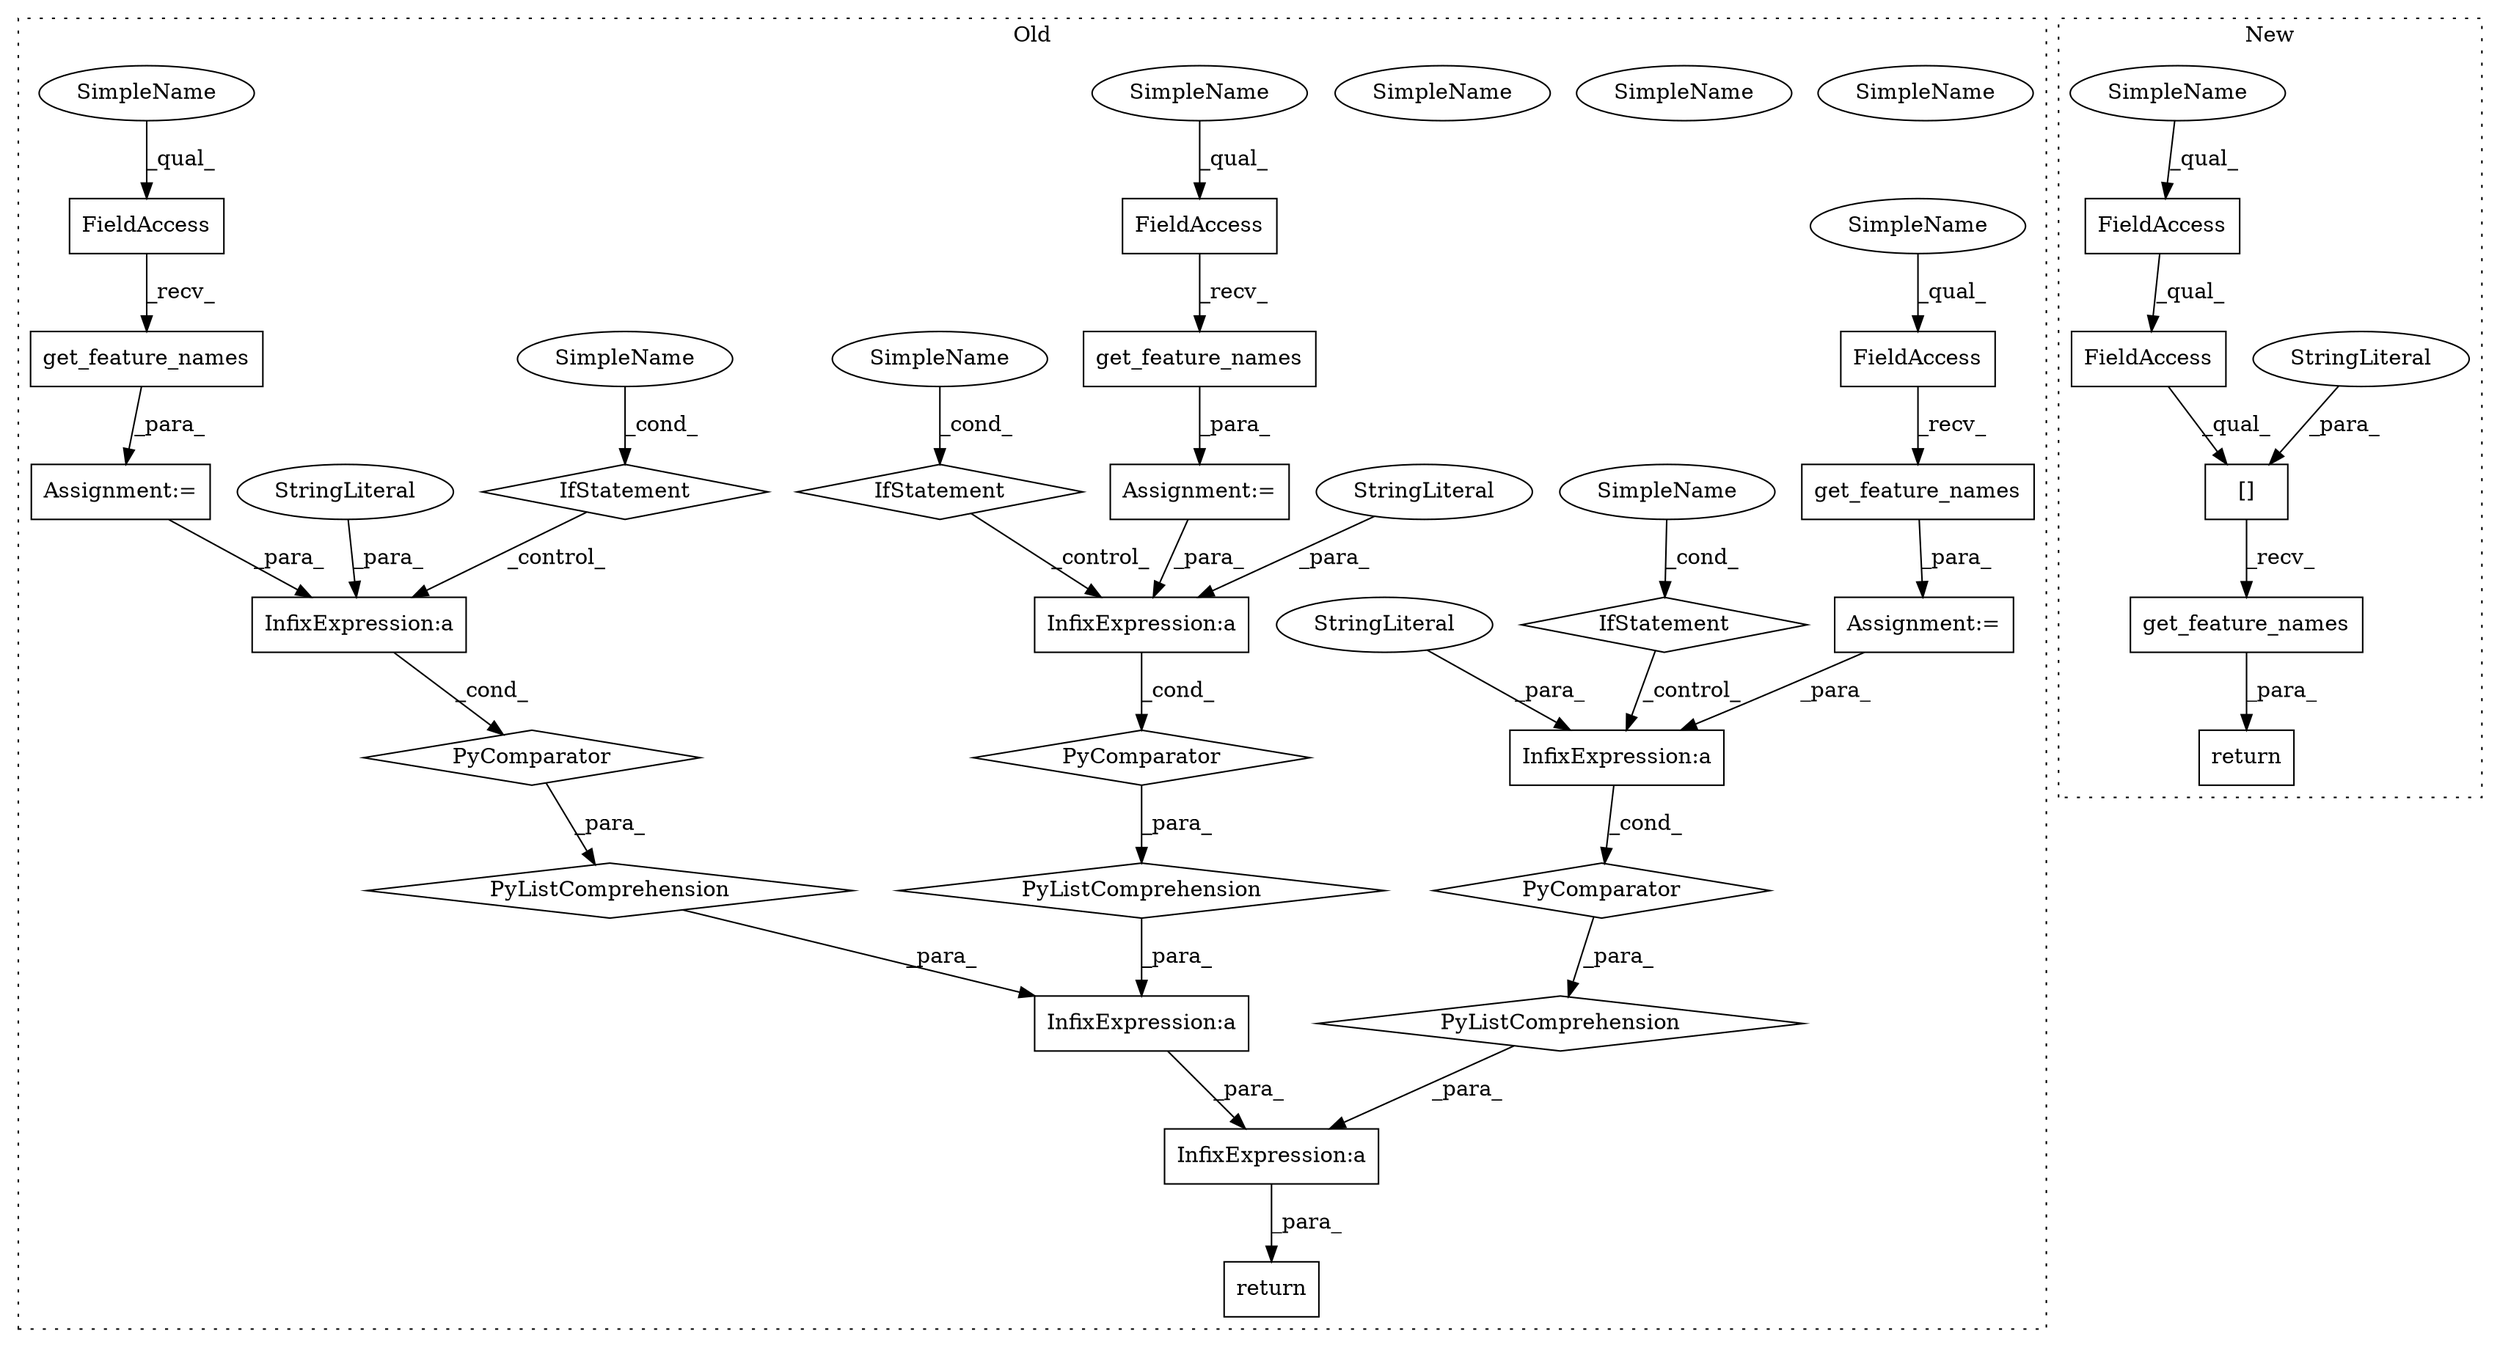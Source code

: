 digraph G {
subgraph cluster0 {
1 [label="PyComparator" a="113" s="3082" l="60" shape="diamond"];
3 [label="PyListComprehension" a="109" s="3007" l="143" shape="diamond"];
4 [label="Assignment:=" a="7" s="3082" l="60" shape="box"];
5 [label="InfixExpression:a" a="27" s="3145" l="14" shape="box"];
6 [label="PyListComprehension" a="109" s="2858" l="141" shape="diamond"];
7 [label="PyComparator" a="113" s="2932" l="59" shape="diamond"];
8 [label="Assignment:=" a="7" s="2932" l="59" shape="box"];
9 [label="InfixExpression:a" a="27" s="2866" l="3" shape="box"];
10 [label="InfixExpression:a" a="27" s="3016" l="3" shape="box"];
12 [label="get_feature_names" a="32" s="3114" l="19" shape="box"];
13 [label="FieldAccess" a="22" s="3092" l="21" shape="box"];
14 [label="get_feature_names" a="32" s="2963" l="19" shape="box"];
17 [label="FieldAccess" a="22" s="2942" l="20" shape="box"];
18 [label="SimpleName" a="42" s="3137" l="5" shape="ellipse"];
19 [label="IfStatement" a="25" s="3082" l="60" shape="diamond"];
20 [label="SimpleName" a="42" s="2986" l="5" shape="ellipse"];
21 [label="IfStatement" a="25" s="2932" l="59" shape="diamond"];
23 [label="StringLiteral" a="45" s="3008" l="8" shape="ellipse"];
24 [label="StringLiteral" a="45" s="2859" l="7" shape="ellipse"];
26 [label="return" a="41" s="2838" l="7" shape="box"];
27 [label="InfixExpression:a" a="27" s="2999" l="8" shape="box"];
28 [label="PyComparator" a="113" s="3237" l="63" shape="diamond"];
29 [label="InfixExpression:a" a="27" s="3171" l="3" shape="box"];
30 [label="get_feature_names" a="32" s="3272" l="19" shape="box"];
31 [label="FieldAccess" a="22" s="3247" l="24" shape="box"];
32 [label="SimpleName" a="42" s="3295" l="5" shape="ellipse"];
33 [label="IfStatement" a="25" s="3237" l="63" shape="diamond"];
34 [label="Assignment:=" a="7" s="3237" l="63" shape="box"];
35 [label="PyListComprehension" a="109" s="3159" l="149" shape="diamond"];
36 [label="StringLiteral" a="45" s="3160" l="11" shape="ellipse"];
37 [label="SimpleName" a="42" s="3092" l="4" shape="ellipse"];
38 [label="SimpleName" a="42" s="3247" l="4" shape="ellipse"];
39 [label="SimpleName" a="42" s="2942" l="4" shape="ellipse"];
41 [label="SimpleName" a="42" s="2986" l="5" shape="ellipse"];
42 [label="SimpleName" a="42" s="3295" l="5" shape="ellipse"];
43 [label="SimpleName" a="42" s="3137" l="5" shape="ellipse"];
label = "Old";
style="dotted";
}
subgraph cluster1 {
2 [label="get_feature_names" a="32" s="2482" l="19" shape="box"];
11 [label="[]" a="2" s="2436,2480" l="37,1" shape="box"];
15 [label="FieldAccess" a="22" s="2436" l="36" shape="box"];
16 [label="FieldAccess" a="22" s="2436" l="24" shape="box"];
22 [label="StringLiteral" a="45" s="2473" l="7" shape="ellipse"];
25 [label="return" a="41" s="2429" l="7" shape="box"];
40 [label="SimpleName" a="42" s="2436" l="4" shape="ellipse"];
label = "New";
style="dotted";
}
1 -> 3 [label="_para_"];
2 -> 25 [label="_para_"];
3 -> 27 [label="_para_"];
4 -> 10 [label="_para_"];
5 -> 26 [label="_para_"];
6 -> 27 [label="_para_"];
7 -> 6 [label="_para_"];
8 -> 9 [label="_para_"];
9 -> 7 [label="_cond_"];
10 -> 1 [label="_cond_"];
11 -> 2 [label="_recv_"];
12 -> 4 [label="_para_"];
13 -> 12 [label="_recv_"];
14 -> 8 [label="_para_"];
15 -> 11 [label="_qual_"];
16 -> 15 [label="_qual_"];
17 -> 14 [label="_recv_"];
19 -> 10 [label="_control_"];
21 -> 9 [label="_control_"];
22 -> 11 [label="_para_"];
23 -> 10 [label="_para_"];
24 -> 9 [label="_para_"];
27 -> 5 [label="_para_"];
28 -> 35 [label="_para_"];
29 -> 28 [label="_cond_"];
30 -> 34 [label="_para_"];
31 -> 30 [label="_recv_"];
33 -> 29 [label="_control_"];
34 -> 29 [label="_para_"];
35 -> 5 [label="_para_"];
36 -> 29 [label="_para_"];
37 -> 13 [label="_qual_"];
38 -> 31 [label="_qual_"];
39 -> 17 [label="_qual_"];
40 -> 16 [label="_qual_"];
41 -> 21 [label="_cond_"];
42 -> 33 [label="_cond_"];
43 -> 19 [label="_cond_"];
}